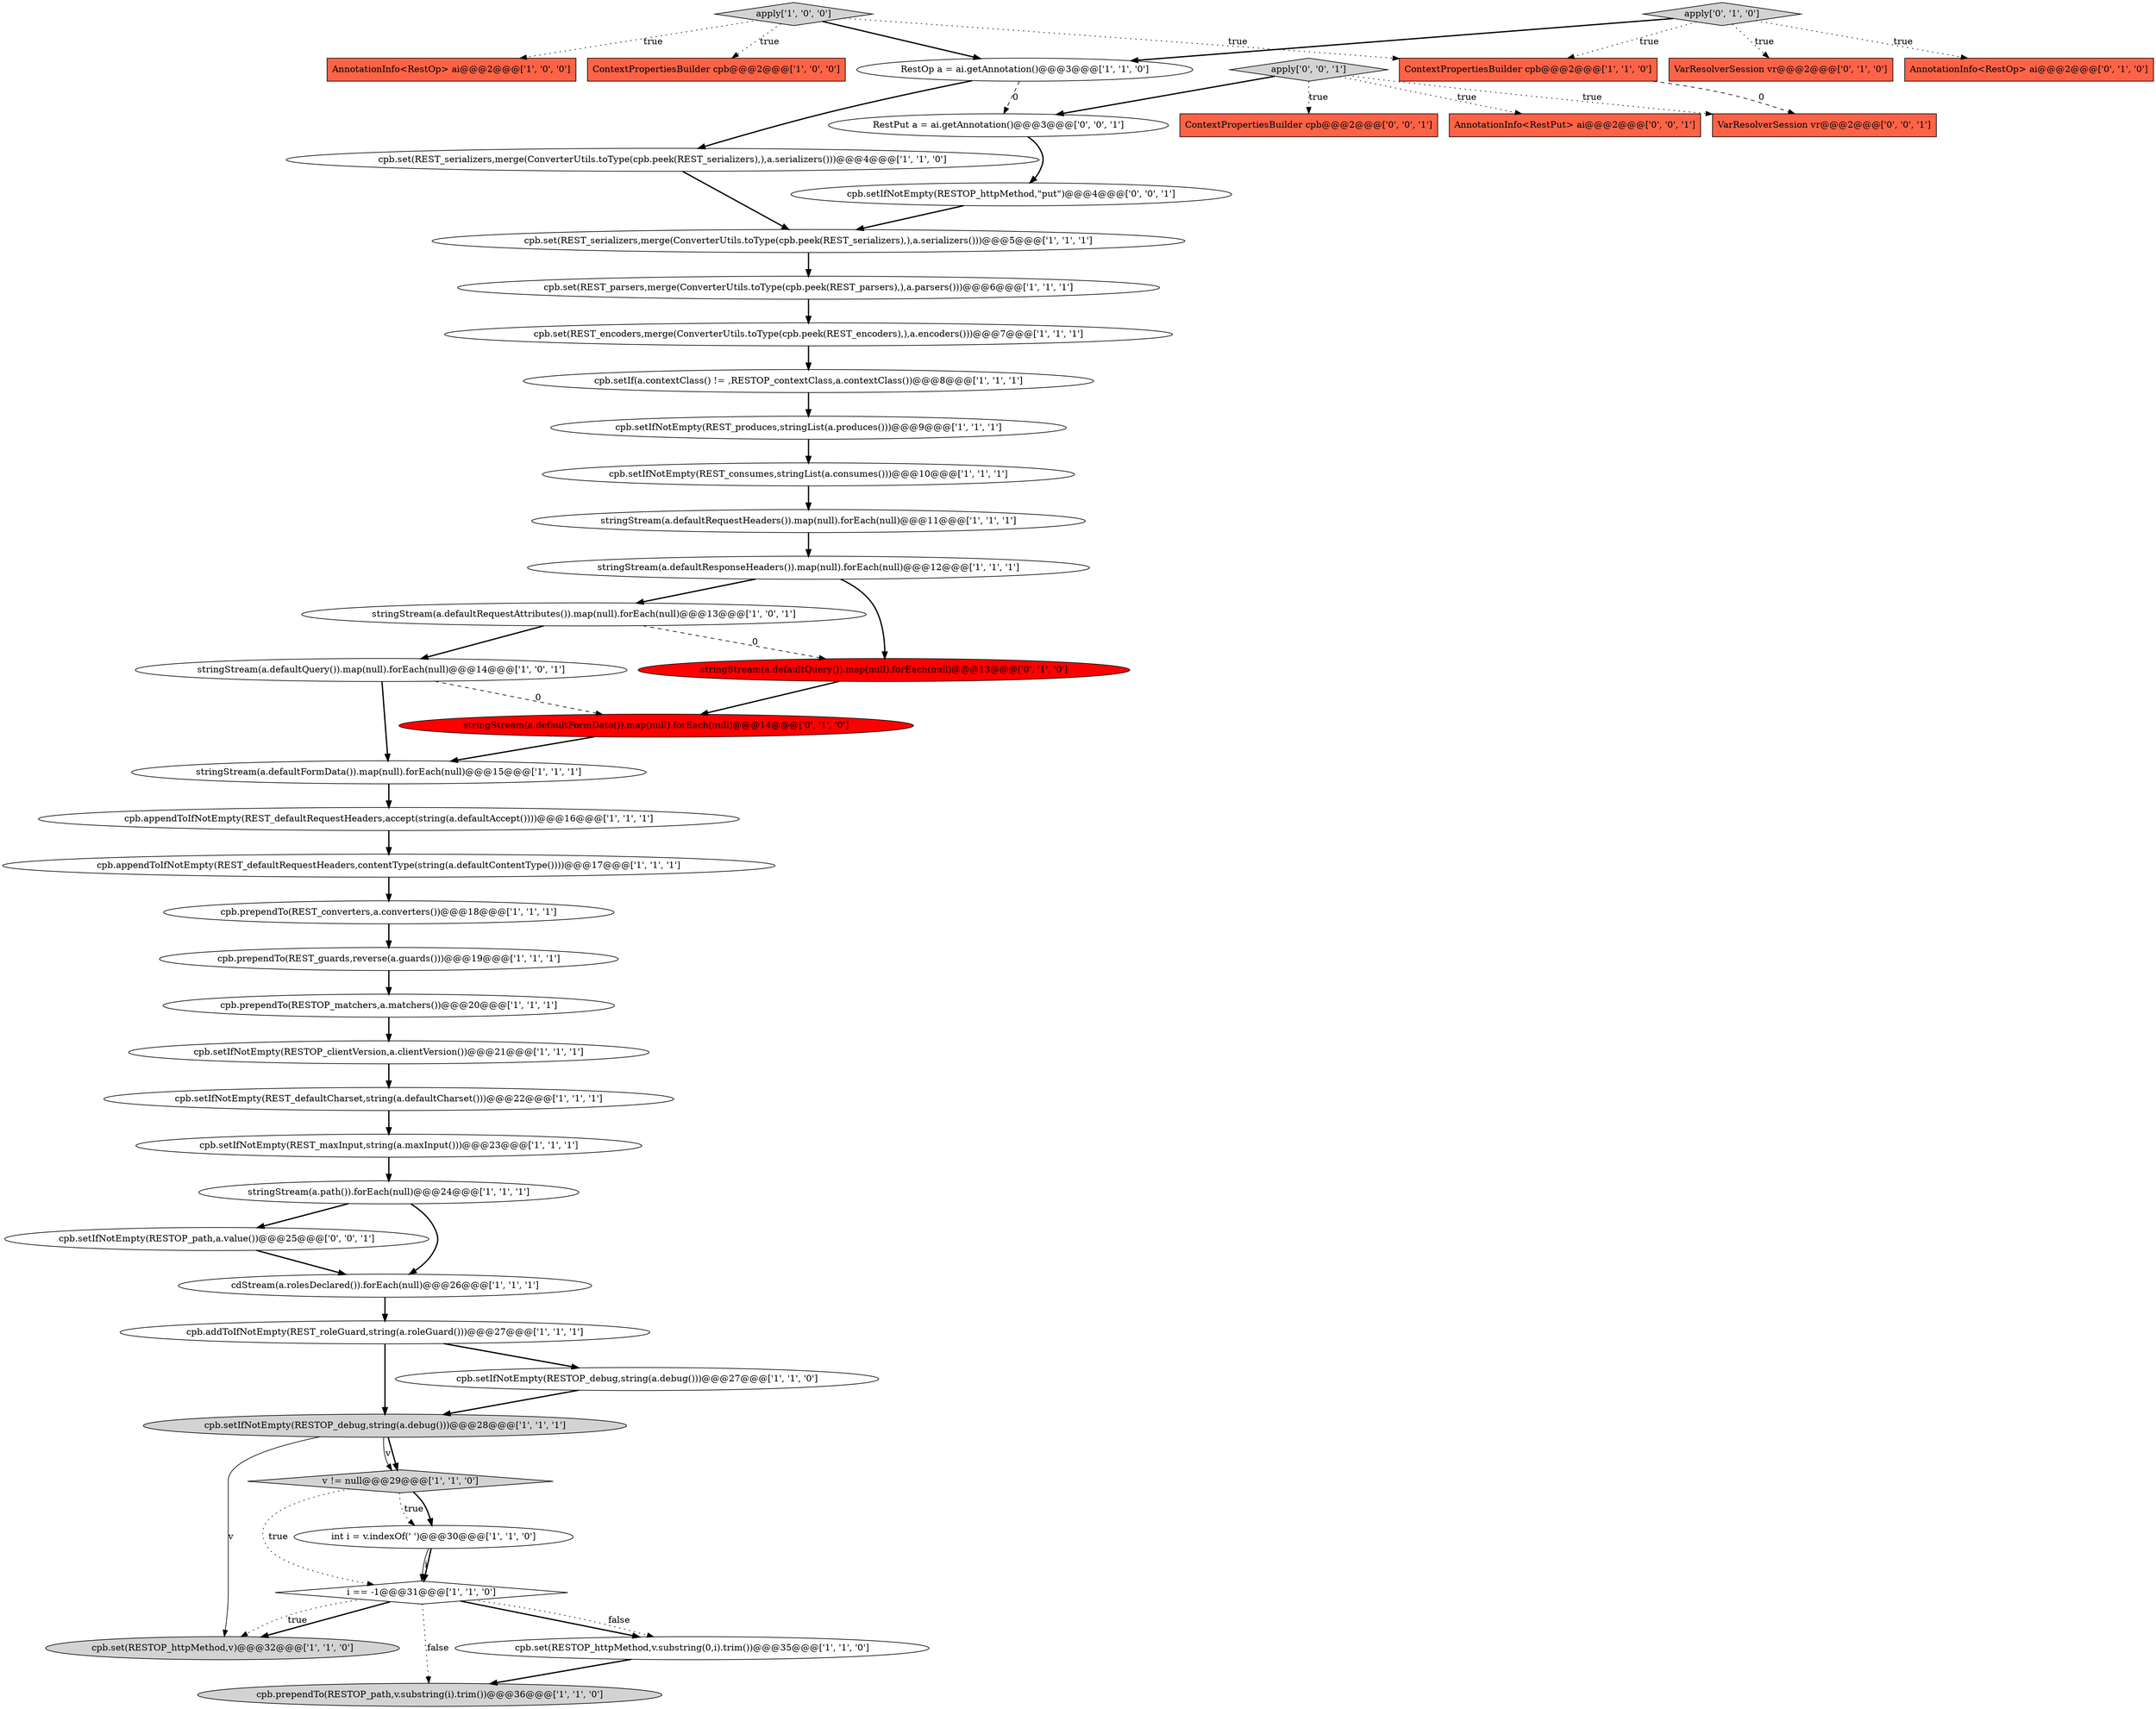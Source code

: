 digraph {
31 [style = filled, label = "cpb.setIfNotEmpty(REST_consumes,stringList(a.consumes()))@@@10@@@['1', '1', '1']", fillcolor = white, shape = ellipse image = "AAA0AAABBB1BBB"];
17 [style = filled, label = "cpb.set(REST_parsers,merge(ConverterUtils.toType(cpb.peek(REST_parsers),),a.parsers()))@@@6@@@['1', '1', '1']", fillcolor = white, shape = ellipse image = "AAA0AAABBB1BBB"];
25 [style = filled, label = "i == -1@@@31@@@['1', '1', '0']", fillcolor = white, shape = diamond image = "AAA0AAABBB1BBB"];
22 [style = filled, label = "apply['1', '0', '0']", fillcolor = lightgray, shape = diamond image = "AAA0AAABBB1BBB"];
23 [style = filled, label = "stringStream(a.defaultQuery()).map(null).forEach(null)@@@14@@@['1', '0', '1']", fillcolor = white, shape = ellipse image = "AAA0AAABBB1BBB"];
38 [style = filled, label = "apply['0', '1', '0']", fillcolor = lightgray, shape = diamond image = "AAA0AAABBB2BBB"];
7 [style = filled, label = "cpb.prependTo(REST_converters,a.converters())@@@18@@@['1', '1', '1']", fillcolor = white, shape = ellipse image = "AAA0AAABBB1BBB"];
24 [style = filled, label = "cpb.prependTo(REST_guards,reverse(a.guards()))@@@19@@@['1', '1', '1']", fillcolor = white, shape = ellipse image = "AAA0AAABBB1BBB"];
5 [style = filled, label = "cpb.prependTo(RESTOP_path,v.substring(i).trim())@@@36@@@['1', '1', '0']", fillcolor = lightgray, shape = ellipse image = "AAA0AAABBB1BBB"];
43 [style = filled, label = "ContextPropertiesBuilder cpb@@@2@@@['0', '0', '1']", fillcolor = tomato, shape = box image = "AAA0AAABBB3BBB"];
0 [style = filled, label = "cpb.set(RESTOP_httpMethod,v)@@@32@@@['1', '1', '0']", fillcolor = lightgray, shape = ellipse image = "AAA0AAABBB1BBB"];
16 [style = filled, label = "cpb.prependTo(RESTOP_matchers,a.matchers())@@@20@@@['1', '1', '1']", fillcolor = white, shape = ellipse image = "AAA0AAABBB1BBB"];
20 [style = filled, label = "cpb.set(REST_serializers,merge(ConverterUtils.toType(cpb.peek(REST_serializers),),a.serializers()))@@@5@@@['1', '1', '1']", fillcolor = white, shape = ellipse image = "AAA0AAABBB1BBB"];
11 [style = filled, label = "RestOp a = ai.getAnnotation()@@@3@@@['1', '1', '0']", fillcolor = white, shape = ellipse image = "AAA0AAABBB1BBB"];
28 [style = filled, label = "stringStream(a.defaultRequestAttributes()).map(null).forEach(null)@@@13@@@['1', '0', '1']", fillcolor = white, shape = ellipse image = "AAA0AAABBB1BBB"];
12 [style = filled, label = "AnnotationInfo<RestOp> ai@@@2@@@['1', '0', '0']", fillcolor = tomato, shape = box image = "AAA0AAABBB1BBB"];
36 [style = filled, label = "VarResolverSession vr@@@2@@@['0', '1', '0']", fillcolor = tomato, shape = box image = "AAA0AAABBB2BBB"];
37 [style = filled, label = "AnnotationInfo<RestOp> ai@@@2@@@['0', '1', '0']", fillcolor = tomato, shape = box image = "AAA0AAABBB2BBB"];
4 [style = filled, label = "cpb.set(REST_encoders,merge(ConverterUtils.toType(cpb.peek(REST_encoders),),a.encoders()))@@@7@@@['1', '1', '1']", fillcolor = white, shape = ellipse image = "AAA0AAABBB1BBB"];
10 [style = filled, label = "cpb.setIfNotEmpty(RESTOP_debug,string(a.debug()))@@@28@@@['1', '1', '1']", fillcolor = lightgray, shape = ellipse image = "AAA0AAABBB1BBB"];
39 [style = filled, label = "stringStream(a.defaultQuery()).map(null).forEach(null)@@@13@@@['0', '1', '0']", fillcolor = red, shape = ellipse image = "AAA1AAABBB2BBB"];
42 [style = filled, label = "apply['0', '0', '1']", fillcolor = lightgray, shape = diamond image = "AAA0AAABBB3BBB"];
44 [style = filled, label = "cpb.setIfNotEmpty(RESTOP_httpMethod,\"put\")@@@4@@@['0', '0', '1']", fillcolor = white, shape = ellipse image = "AAA0AAABBB3BBB"];
13 [style = filled, label = "stringStream(a.defaultResponseHeaders()).map(null).forEach(null)@@@12@@@['1', '1', '1']", fillcolor = white, shape = ellipse image = "AAA0AAABBB1BBB"];
9 [style = filled, label = "cpb.appendToIfNotEmpty(REST_defaultRequestHeaders,contentType(string(a.defaultContentType())))@@@17@@@['1', '1', '1']", fillcolor = white, shape = ellipse image = "AAA0AAABBB1BBB"];
40 [style = filled, label = "stringStream(a.defaultFormData()).map(null).forEach(null)@@@14@@@['0', '1', '0']", fillcolor = red, shape = ellipse image = "AAA1AAABBB2BBB"];
47 [style = filled, label = "VarResolverSession vr@@@2@@@['0', '0', '1']", fillcolor = tomato, shape = box image = "AAA0AAABBB3BBB"];
29 [style = filled, label = "ContextPropertiesBuilder cpb@@@2@@@['1', '1', '0']", fillcolor = tomato, shape = box image = "AAA0AAABBB1BBB"];
6 [style = filled, label = "cpb.appendToIfNotEmpty(REST_defaultRequestHeaders,accept(string(a.defaultAccept())))@@@16@@@['1', '1', '1']", fillcolor = white, shape = ellipse image = "AAA0AAABBB1BBB"];
3 [style = filled, label = "cpb.setIfNotEmpty(REST_maxInput,string(a.maxInput()))@@@23@@@['1', '1', '1']", fillcolor = white, shape = ellipse image = "AAA0AAABBB1BBB"];
27 [style = filled, label = "int i = v.indexOf(' ')@@@30@@@['1', '1', '0']", fillcolor = white, shape = ellipse image = "AAA0AAABBB1BBB"];
45 [style = filled, label = "AnnotationInfo<RestPut> ai@@@2@@@['0', '0', '1']", fillcolor = tomato, shape = box image = "AAA0AAABBB3BBB"];
26 [style = filled, label = "cpb.setIfNotEmpty(REST_defaultCharset,string(a.defaultCharset()))@@@22@@@['1', '1', '1']", fillcolor = white, shape = ellipse image = "AAA0AAABBB1BBB"];
30 [style = filled, label = "cpb.setIfNotEmpty(RESTOP_clientVersion,a.clientVersion())@@@21@@@['1', '1', '1']", fillcolor = white, shape = ellipse image = "AAA0AAABBB1BBB"];
41 [style = filled, label = "cpb.setIfNotEmpty(RESTOP_path,a.value())@@@25@@@['0', '0', '1']", fillcolor = white, shape = ellipse image = "AAA0AAABBB3BBB"];
32 [style = filled, label = "cpb.set(RESTOP_httpMethod,v.substring(0,i).trim())@@@35@@@['1', '1', '0']", fillcolor = white, shape = ellipse image = "AAA0AAABBB1BBB"];
33 [style = filled, label = "cpb.setIfNotEmpty(REST_produces,stringList(a.produces()))@@@9@@@['1', '1', '1']", fillcolor = white, shape = ellipse image = "AAA0AAABBB1BBB"];
46 [style = filled, label = "RestPut a = ai.getAnnotation()@@@3@@@['0', '0', '1']", fillcolor = white, shape = ellipse image = "AAA0AAABBB3BBB"];
34 [style = filled, label = "v != null@@@29@@@['1', '1', '0']", fillcolor = lightgray, shape = diamond image = "AAA0AAABBB1BBB"];
18 [style = filled, label = "cdStream(a.rolesDeclared()).forEach(null)@@@26@@@['1', '1', '1']", fillcolor = white, shape = ellipse image = "AAA0AAABBB1BBB"];
35 [style = filled, label = "stringStream(a.defaultRequestHeaders()).map(null).forEach(null)@@@11@@@['1', '1', '1']", fillcolor = white, shape = ellipse image = "AAA0AAABBB1BBB"];
14 [style = filled, label = "cpb.addToIfNotEmpty(REST_roleGuard,string(a.roleGuard()))@@@27@@@['1', '1', '1']", fillcolor = white, shape = ellipse image = "AAA0AAABBB1BBB"];
19 [style = filled, label = "cpb.setIfNotEmpty(RESTOP_debug,string(a.debug()))@@@27@@@['1', '1', '0']", fillcolor = white, shape = ellipse image = "AAA0AAABBB1BBB"];
21 [style = filled, label = "stringStream(a.path()).forEach(null)@@@24@@@['1', '1', '1']", fillcolor = white, shape = ellipse image = "AAA0AAABBB1BBB"];
8 [style = filled, label = "cpb.setIf(a.contextClass() != ,RESTOP_contextClass,a.contextClass())@@@8@@@['1', '1', '1']", fillcolor = white, shape = ellipse image = "AAA0AAABBB1BBB"];
2 [style = filled, label = "ContextPropertiesBuilder cpb@@@2@@@['1', '0', '0']", fillcolor = tomato, shape = box image = "AAA0AAABBB1BBB"];
1 [style = filled, label = "stringStream(a.defaultFormData()).map(null).forEach(null)@@@15@@@['1', '1', '1']", fillcolor = white, shape = ellipse image = "AAA0AAABBB1BBB"];
15 [style = filled, label = "cpb.set(REST_serializers,merge(ConverterUtils.toType(cpb.peek(REST_serializers),),a.serializers()))@@@4@@@['1', '1', '0']", fillcolor = white, shape = ellipse image = "AAA0AAABBB1BBB"];
25->0 [style = bold, label=""];
46->44 [style = bold, label=""];
38->37 [style = dotted, label="true"];
8->33 [style = bold, label=""];
32->5 [style = bold, label=""];
22->29 [style = dotted, label="true"];
20->17 [style = bold, label=""];
42->46 [style = bold, label=""];
42->47 [style = dotted, label="true"];
23->40 [style = dashed, label="0"];
38->11 [style = bold, label=""];
26->3 [style = bold, label=""];
30->26 [style = bold, label=""];
34->25 [style = dotted, label="true"];
25->32 [style = bold, label=""];
21->41 [style = bold, label=""];
14->10 [style = bold, label=""];
14->19 [style = bold, label=""];
19->10 [style = bold, label=""];
13->39 [style = bold, label=""];
25->0 [style = dotted, label="true"];
28->39 [style = dashed, label="0"];
38->36 [style = dotted, label="true"];
9->7 [style = bold, label=""];
21->18 [style = bold, label=""];
11->15 [style = bold, label=""];
22->12 [style = dotted, label="true"];
22->2 [style = dotted, label="true"];
24->16 [style = bold, label=""];
40->1 [style = bold, label=""];
7->24 [style = bold, label=""];
10->0 [style = solid, label="v"];
1->6 [style = bold, label=""];
29->47 [style = dashed, label="0"];
34->27 [style = dotted, label="true"];
31->35 [style = bold, label=""];
10->34 [style = bold, label=""];
28->23 [style = bold, label=""];
42->43 [style = dotted, label="true"];
15->20 [style = bold, label=""];
39->40 [style = bold, label=""];
44->20 [style = bold, label=""];
16->30 [style = bold, label=""];
25->5 [style = dotted, label="false"];
10->34 [style = solid, label="v"];
23->1 [style = bold, label=""];
33->31 [style = bold, label=""];
4->8 [style = bold, label=""];
3->21 [style = bold, label=""];
11->46 [style = dashed, label="0"];
38->29 [style = dotted, label="true"];
6->9 [style = bold, label=""];
35->13 [style = bold, label=""];
42->45 [style = dotted, label="true"];
27->25 [style = solid, label="i"];
41->18 [style = bold, label=""];
18->14 [style = bold, label=""];
27->25 [style = bold, label=""];
17->4 [style = bold, label=""];
22->11 [style = bold, label=""];
25->32 [style = dotted, label="false"];
13->28 [style = bold, label=""];
34->27 [style = bold, label=""];
}

